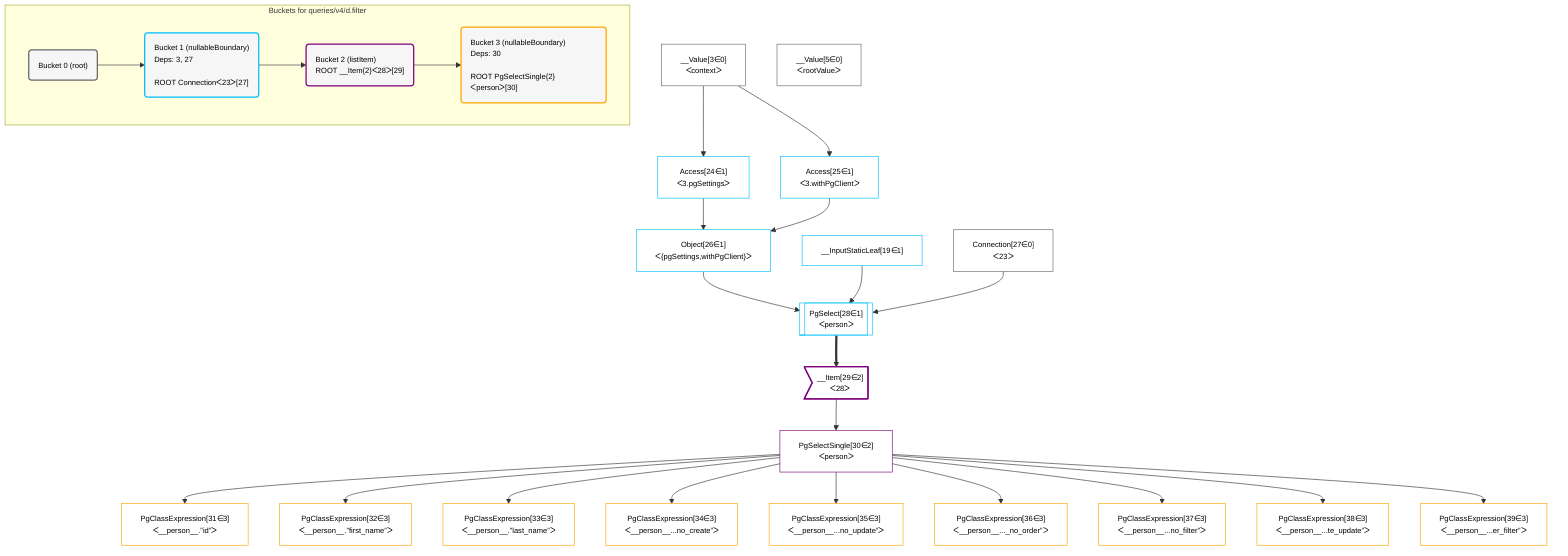 %%{init: {'themeVariables': { 'fontSize': '12px'}}}%%
graph TD
    classDef path fill:#eee,stroke:#000,color:#000
    classDef plan fill:#fff,stroke-width:1px,color:#000
    classDef itemplan fill:#fff,stroke-width:2px,color:#000
    classDef sideeffectplan fill:#f00,stroke-width:2px,color:#000
    classDef bucket fill:#f6f6f6,color:#000,stroke-width:2px,text-align:left


    %% define steps
    __Value3["__Value[3∈0]<br />ᐸcontextᐳ"]:::plan
    __Value5["__Value[5∈0]<br />ᐸrootValueᐳ"]:::plan
    __InputStaticLeaf19["__InputStaticLeaf[19∈1]"]:::plan
    Access24["Access[24∈1]<br />ᐸ3.pgSettingsᐳ"]:::plan
    Access25["Access[25∈1]<br />ᐸ3.withPgClientᐳ"]:::plan
    Object26["Object[26∈1]<br />ᐸ{pgSettings,withPgClient}ᐳ"]:::plan
    Connection27["Connection[27∈0]<br />ᐸ23ᐳ"]:::plan
    PgSelect28[["PgSelect[28∈1]<br />ᐸpersonᐳ"]]:::plan
    __Item29>"__Item[29∈2]<br />ᐸ28ᐳ"]:::itemplan
    PgSelectSingle30["PgSelectSingle[30∈2]<br />ᐸpersonᐳ"]:::plan
    PgClassExpression31["PgClassExpression[31∈3]<br />ᐸ__person__.”id”ᐳ"]:::plan
    PgClassExpression32["PgClassExpression[32∈3]<br />ᐸ__person__.”first_name”ᐳ"]:::plan
    PgClassExpression33["PgClassExpression[33∈3]<br />ᐸ__person__.”last_name”ᐳ"]:::plan
    PgClassExpression34["PgClassExpression[34∈3]<br />ᐸ__person__...no_create”ᐳ"]:::plan
    PgClassExpression35["PgClassExpression[35∈3]<br />ᐸ__person__...no_update”ᐳ"]:::plan
    PgClassExpression36["PgClassExpression[36∈3]<br />ᐸ__person__..._no_order”ᐳ"]:::plan
    PgClassExpression37["PgClassExpression[37∈3]<br />ᐸ__person__...no_filter”ᐳ"]:::plan
    PgClassExpression38["PgClassExpression[38∈3]<br />ᐸ__person__...te_update”ᐳ"]:::plan
    PgClassExpression39["PgClassExpression[39∈3]<br />ᐸ__person__...er_filter”ᐳ"]:::plan

    %% plan dependencies
    __Value3 --> Access24
    __Value3 --> Access25
    Access24 & Access25 --> Object26
    Object26 & __InputStaticLeaf19 & Connection27 --> PgSelect28
    PgSelect28 ==> __Item29
    __Item29 --> PgSelectSingle30
    PgSelectSingle30 --> PgClassExpression31
    PgSelectSingle30 --> PgClassExpression32
    PgSelectSingle30 --> PgClassExpression33
    PgSelectSingle30 --> PgClassExpression34
    PgSelectSingle30 --> PgClassExpression35
    PgSelectSingle30 --> PgClassExpression36
    PgSelectSingle30 --> PgClassExpression37
    PgSelectSingle30 --> PgClassExpression38
    PgSelectSingle30 --> PgClassExpression39

    subgraph "Buckets for queries/v4/d.filter"
    Bucket0("Bucket 0 (root)"):::bucket
    classDef bucket0 stroke:#696969
    class Bucket0,__Value3,__Value5,Connection27 bucket0
    Bucket1("Bucket 1 (nullableBoundary)<br />Deps: 3, 27<br /><br />ROOT Connectionᐸ23ᐳ[27]"):::bucket
    classDef bucket1 stroke:#00bfff
    class Bucket1,__InputStaticLeaf19,Access24,Access25,Object26,PgSelect28 bucket1
    Bucket2("Bucket 2 (listItem)<br />ROOT __Item{2}ᐸ28ᐳ[29]"):::bucket
    classDef bucket2 stroke:#7f007f
    class Bucket2,__Item29,PgSelectSingle30 bucket2
    Bucket3("Bucket 3 (nullableBoundary)<br />Deps: 30<br /><br />ROOT PgSelectSingle{2}ᐸpersonᐳ[30]"):::bucket
    classDef bucket3 stroke:#ffa500
    class Bucket3,PgClassExpression31,PgClassExpression32,PgClassExpression33,PgClassExpression34,PgClassExpression35,PgClassExpression36,PgClassExpression37,PgClassExpression38,PgClassExpression39 bucket3
    Bucket0 --> Bucket1
    Bucket1 --> Bucket2
    Bucket2 --> Bucket3
    end